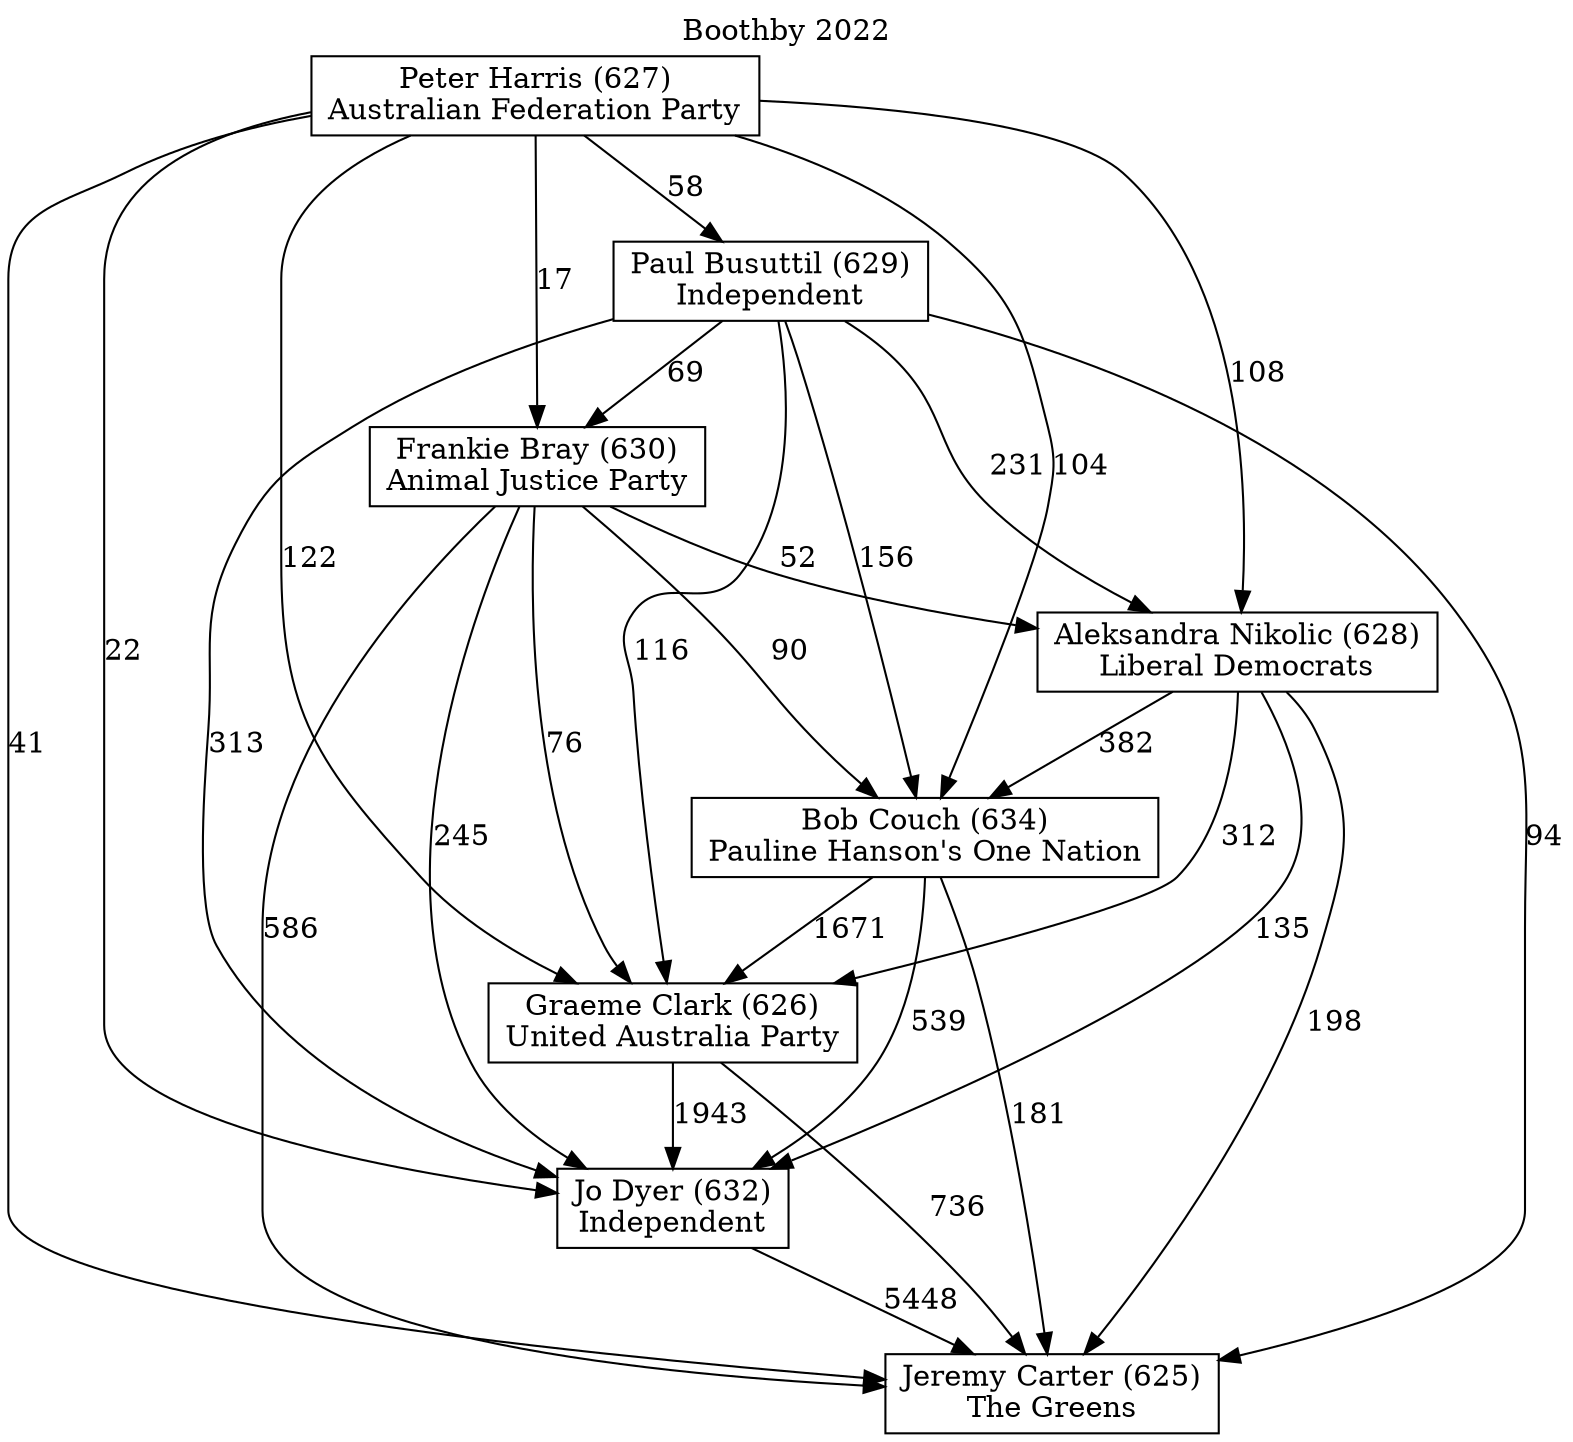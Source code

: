 // House preference flow
digraph "Jeremy Carter (625)_Boothby_2022" {
	graph [label="Boothby 2022" labelloc=t mclimit=10]
	node [shape=box]
	"Graeme Clark (626)" [label="Graeme Clark (626)
United Australia Party"]
	"Bob Couch (634)" [label="Bob Couch (634)
Pauline Hanson's One Nation"]
	"Jeremy Carter (625)" [label="Jeremy Carter (625)
The Greens"]
	"Paul Busuttil (629)" [label="Paul Busuttil (629)
Independent"]
	"Aleksandra Nikolic (628)" [label="Aleksandra Nikolic (628)
Liberal Democrats"]
	"Peter Harris (627)" [label="Peter Harris (627)
Australian Federation Party"]
	"Frankie Bray (630)" [label="Frankie Bray (630)
Animal Justice Party"]
	"Jo Dyer (632)" [label="Jo Dyer (632)
Independent"]
	"Graeme Clark (626)" -> "Jeremy Carter (625)" [label=736]
	"Bob Couch (634)" -> "Graeme Clark (626)" [label=1671]
	"Frankie Bray (630)" -> "Graeme Clark (626)" [label=76]
	"Paul Busuttil (629)" -> "Aleksandra Nikolic (628)" [label=231]
	"Aleksandra Nikolic (628)" -> "Jo Dyer (632)" [label=135]
	"Aleksandra Nikolic (628)" -> "Bob Couch (634)" [label=382]
	"Peter Harris (627)" -> "Aleksandra Nikolic (628)" [label=108]
	"Paul Busuttil (629)" -> "Graeme Clark (626)" [label=116]
	"Paul Busuttil (629)" -> "Jo Dyer (632)" [label=313]
	"Aleksandra Nikolic (628)" -> "Jeremy Carter (625)" [label=198]
	"Peter Harris (627)" -> "Jeremy Carter (625)" [label=41]
	"Peter Harris (627)" -> "Jo Dyer (632)" [label=22]
	"Aleksandra Nikolic (628)" -> "Graeme Clark (626)" [label=312]
	"Peter Harris (627)" -> "Paul Busuttil (629)" [label=58]
	"Bob Couch (634)" -> "Jo Dyer (632)" [label=539]
	"Frankie Bray (630)" -> "Aleksandra Nikolic (628)" [label=52]
	"Peter Harris (627)" -> "Frankie Bray (630)" [label=17]
	"Paul Busuttil (629)" -> "Frankie Bray (630)" [label=69]
	"Peter Harris (627)" -> "Bob Couch (634)" [label=104]
	"Peter Harris (627)" -> "Graeme Clark (626)" [label=122]
	"Frankie Bray (630)" -> "Bob Couch (634)" [label=90]
	"Paul Busuttil (629)" -> "Jeremy Carter (625)" [label=94]
	"Jo Dyer (632)" -> "Jeremy Carter (625)" [label=5448]
	"Graeme Clark (626)" -> "Jo Dyer (632)" [label=1943]
	"Frankie Bray (630)" -> "Jeremy Carter (625)" [label=586]
	"Paul Busuttil (629)" -> "Bob Couch (634)" [label=156]
	"Frankie Bray (630)" -> "Jo Dyer (632)" [label=245]
	"Bob Couch (634)" -> "Jeremy Carter (625)" [label=181]
}
